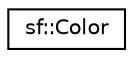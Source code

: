 digraph "Graphical Class Hierarchy"
{
  edge [fontname="Helvetica",fontsize="10",labelfontname="Helvetica",labelfontsize="10"];
  node [fontname="Helvetica",fontsize="10",shape=record];
  rankdir="LR";
  Node0 [label="sf::Color",height=0.2,width=0.4,color="black", fillcolor="white", style="filled",URL="$classsf_1_1_color.html",tooltip="Utility class for manipulating RGBA colors. "];
}
